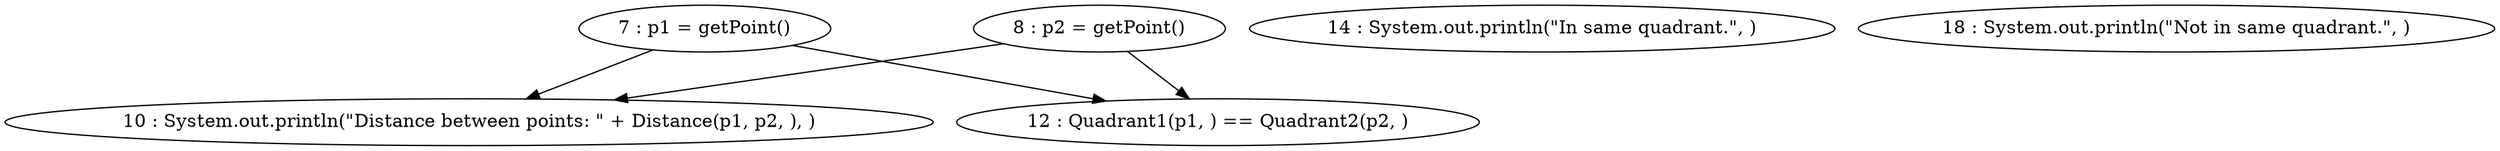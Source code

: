 digraph G {
"7 : p1 = getPoint()"
"7 : p1 = getPoint()" -> "10 : System.out.println(\"Distance between points: \" + Distance(p1, p2, ), )"
"7 : p1 = getPoint()" -> "12 : Quadrant1(p1, ) == Quadrant2(p2, )"
"8 : p2 = getPoint()"
"8 : p2 = getPoint()" -> "10 : System.out.println(\"Distance between points: \" + Distance(p1, p2, ), )"
"8 : p2 = getPoint()" -> "12 : Quadrant1(p1, ) == Quadrant2(p2, )"
"10 : System.out.println(\"Distance between points: \" + Distance(p1, p2, ), )"
"12 : Quadrant1(p1, ) == Quadrant2(p2, )"
"14 : System.out.println(\"In same quadrant.\", )"
"18 : System.out.println(\"Not in same quadrant.\", )"
}